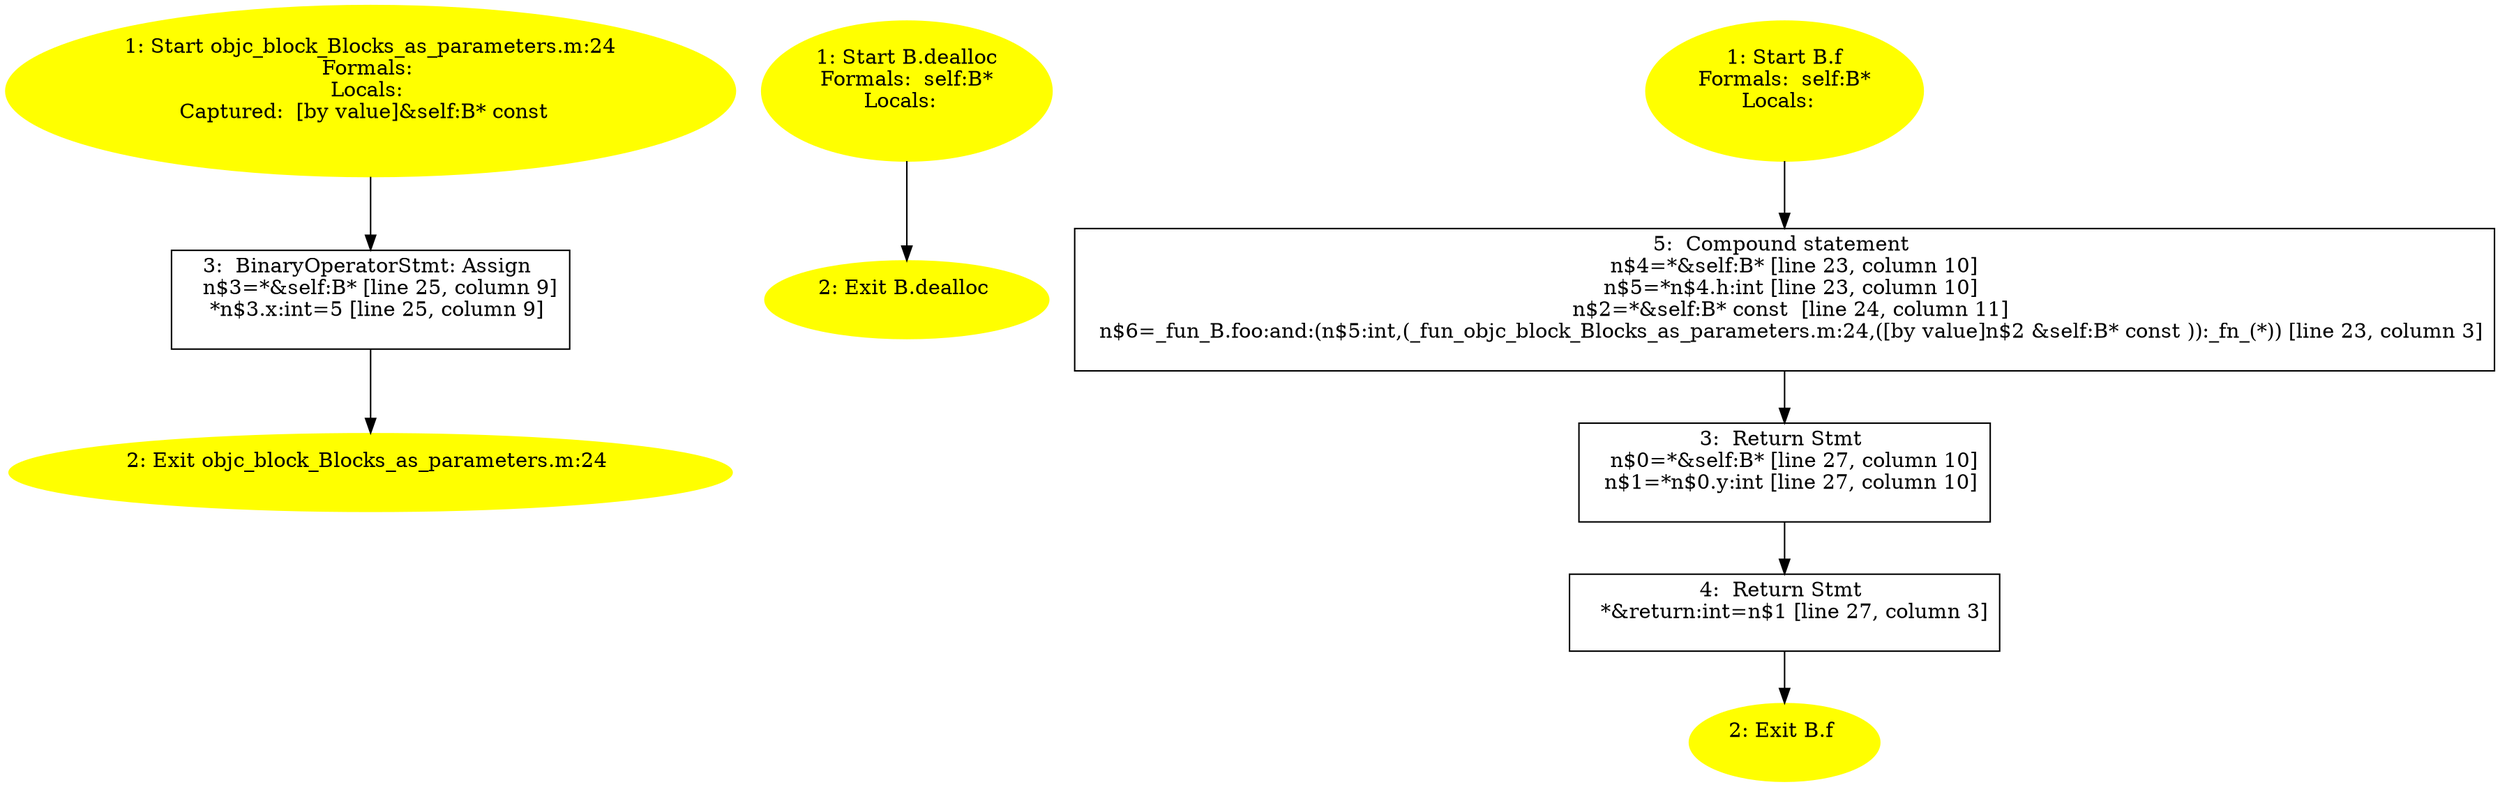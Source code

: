 /* @generated */
digraph cfg {
"objc_block_Blocks_as_parameters.m.5bb0284ee335fa68_1" [label="1: Start objc_block_Blocks_as_parameters.m:24\nFormals: \nLocals: \nCaptured:  [by value]&self:B* const  \n  " color=yellow style=filled]
	

	 "objc_block_Blocks_as_parameters.m.5bb0284ee335fa68_1" -> "objc_block_Blocks_as_parameters.m.5bb0284ee335fa68_3" ;
"objc_block_Blocks_as_parameters.m.5bb0284ee335fa68_2" [label="2: Exit objc_block_Blocks_as_parameters.m:24 \n  " color=yellow style=filled]
	

"objc_block_Blocks_as_parameters.m.5bb0284ee335fa68_3" [label="3:  BinaryOperatorStmt: Assign \n   n$3=*&self:B* [line 25, column 9]\n  *n$3.x:int=5 [line 25, column 9]\n " shape="box"]
	

	 "objc_block_Blocks_as_parameters.m.5bb0284ee335fa68_3" -> "objc_block_Blocks_as_parameters.m.5bb0284ee335fa68_2" ;
"dealloc#B#[instance].62d516b6d74de70c_1" [label="1: Start B.dealloc\nFormals:  self:B*\nLocals:  \n  " color=yellow style=filled]
	

	 "dealloc#B#[instance].62d516b6d74de70c_1" -> "dealloc#B#[instance].62d516b6d74de70c_2" ;
"dealloc#B#[instance].62d516b6d74de70c_2" [label="2: Exit B.dealloc \n  " color=yellow style=filled]
	

"f#B#[instance].7d89f0db14025fe6_1" [label="1: Start B.f\nFormals:  self:B*\nLocals:  \n  " color=yellow style=filled]
	

	 "f#B#[instance].7d89f0db14025fe6_1" -> "f#B#[instance].7d89f0db14025fe6_5" ;
"f#B#[instance].7d89f0db14025fe6_2" [label="2: Exit B.f \n  " color=yellow style=filled]
	

"f#B#[instance].7d89f0db14025fe6_3" [label="3:  Return Stmt \n   n$0=*&self:B* [line 27, column 10]\n  n$1=*n$0.y:int [line 27, column 10]\n " shape="box"]
	

	 "f#B#[instance].7d89f0db14025fe6_3" -> "f#B#[instance].7d89f0db14025fe6_4" ;
"f#B#[instance].7d89f0db14025fe6_4" [label="4:  Return Stmt \n   *&return:int=n$1 [line 27, column 3]\n " shape="box"]
	

	 "f#B#[instance].7d89f0db14025fe6_4" -> "f#B#[instance].7d89f0db14025fe6_2" ;
"f#B#[instance].7d89f0db14025fe6_5" [label="5:  Compound statement \n   n$4=*&self:B* [line 23, column 10]\n  n$5=*n$4.h:int [line 23, column 10]\n  n$2=*&self:B* const  [line 24, column 11]\n  n$6=_fun_B.foo:and:(n$5:int,(_fun_objc_block_Blocks_as_parameters.m:24,([by value]n$2 &self:B* const )):_fn_(*)) [line 23, column 3]\n " shape="box"]
	

	 "f#B#[instance].7d89f0db14025fe6_5" -> "f#B#[instance].7d89f0db14025fe6_3" ;
}
